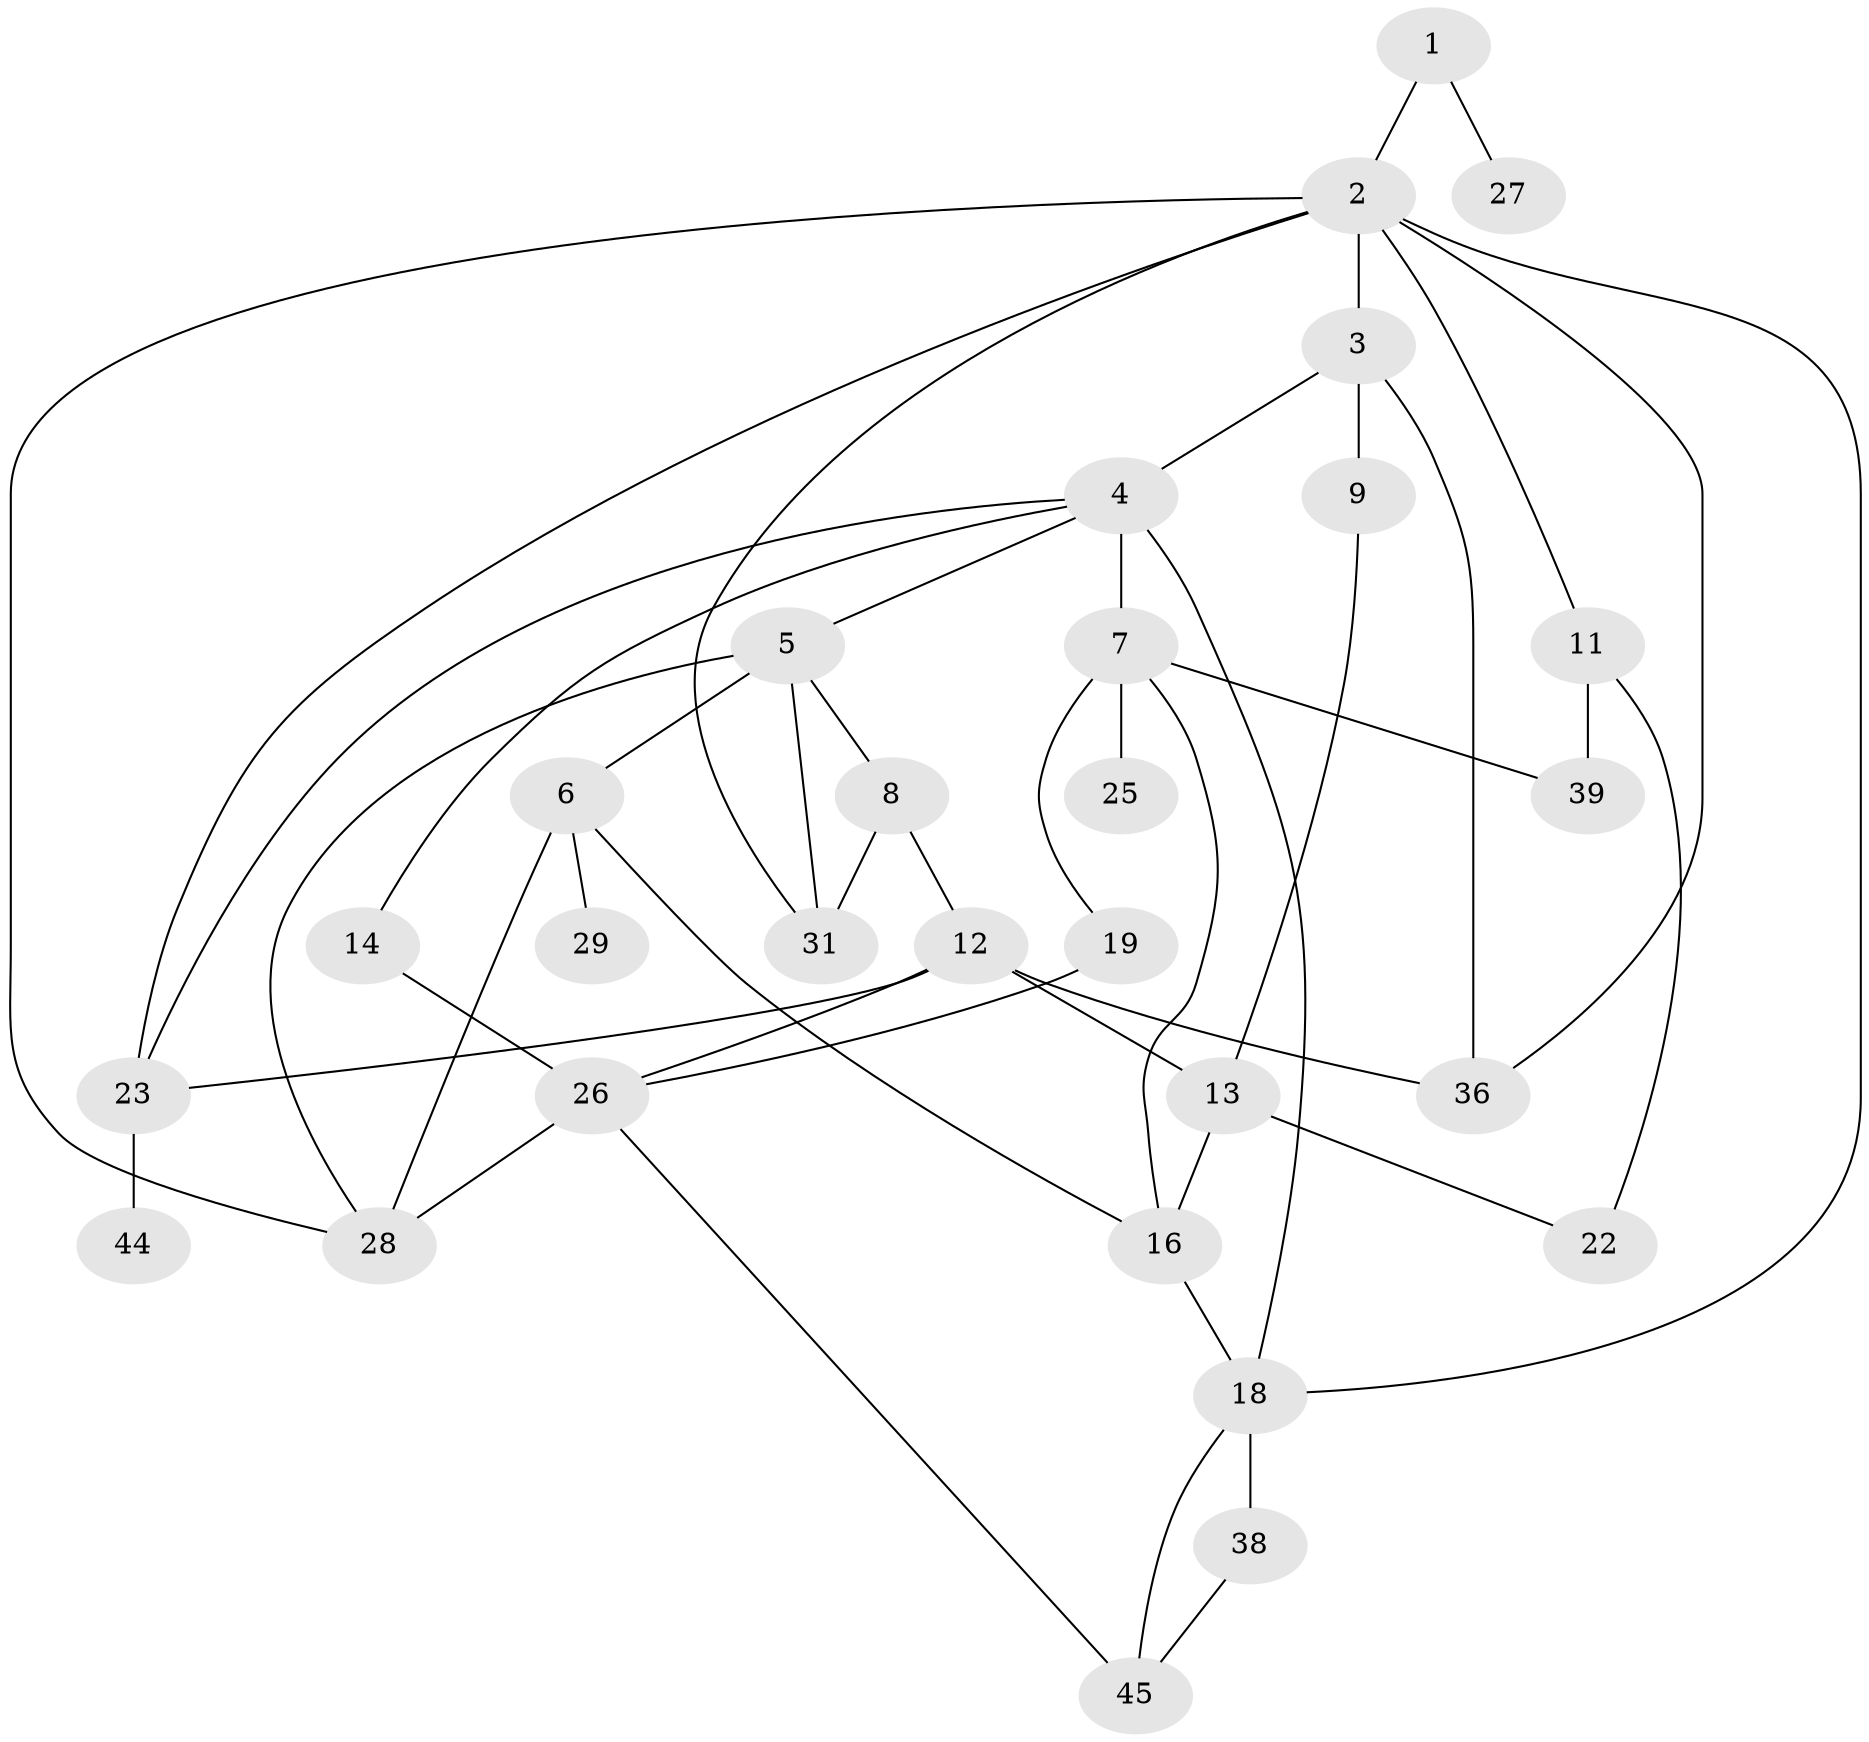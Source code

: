 // Generated by graph-tools (version 1.1) at 2025/23/03/03/25 07:23:30]
// undirected, 29 vertices, 48 edges
graph export_dot {
graph [start="1"]
  node [color=gray90,style=filled];
  1 [super="+37"];
  2 [super="+51"];
  3;
  4 [super="+10"];
  5 [super="+48"];
  6 [super="+15"];
  7 [super="+17"];
  8;
  9 [super="+21"];
  11 [super="+42"];
  12 [super="+32"];
  13 [super="+47"];
  14 [super="+24"];
  16 [super="+49"];
  18 [super="+33"];
  19 [super="+20"];
  22;
  23 [super="+46"];
  25;
  26 [super="+30"];
  27 [super="+34"];
  28 [super="+35"];
  29 [super="+40"];
  31 [super="+41"];
  36;
  38;
  39 [super="+43"];
  44 [super="+50"];
  45;
  1 -- 2;
  1 -- 27;
  2 -- 3;
  2 -- 11;
  2 -- 23;
  2 -- 31;
  2 -- 18;
  2 -- 28;
  2 -- 36;
  3 -- 4;
  3 -- 9;
  3 -- 36;
  4 -- 5;
  4 -- 7 [weight=2];
  4 -- 14;
  4 -- 18;
  4 -- 23;
  5 -- 6 [weight=2];
  5 -- 8;
  5 -- 28;
  5 -- 31;
  6 -- 29;
  6 -- 28;
  6 -- 16;
  7 -- 16;
  7 -- 19;
  7 -- 25;
  7 -- 39;
  8 -- 12;
  8 -- 31;
  9 -- 13;
  11 -- 22;
  11 -- 39;
  12 -- 36;
  12 -- 23;
  12 -- 13;
  12 -- 26;
  13 -- 22;
  13 -- 16;
  14 -- 26;
  16 -- 18;
  18 -- 45;
  18 -- 38;
  19 -- 26;
  23 -- 44 [weight=2];
  26 -- 45;
  26 -- 28;
  38 -- 45;
}

